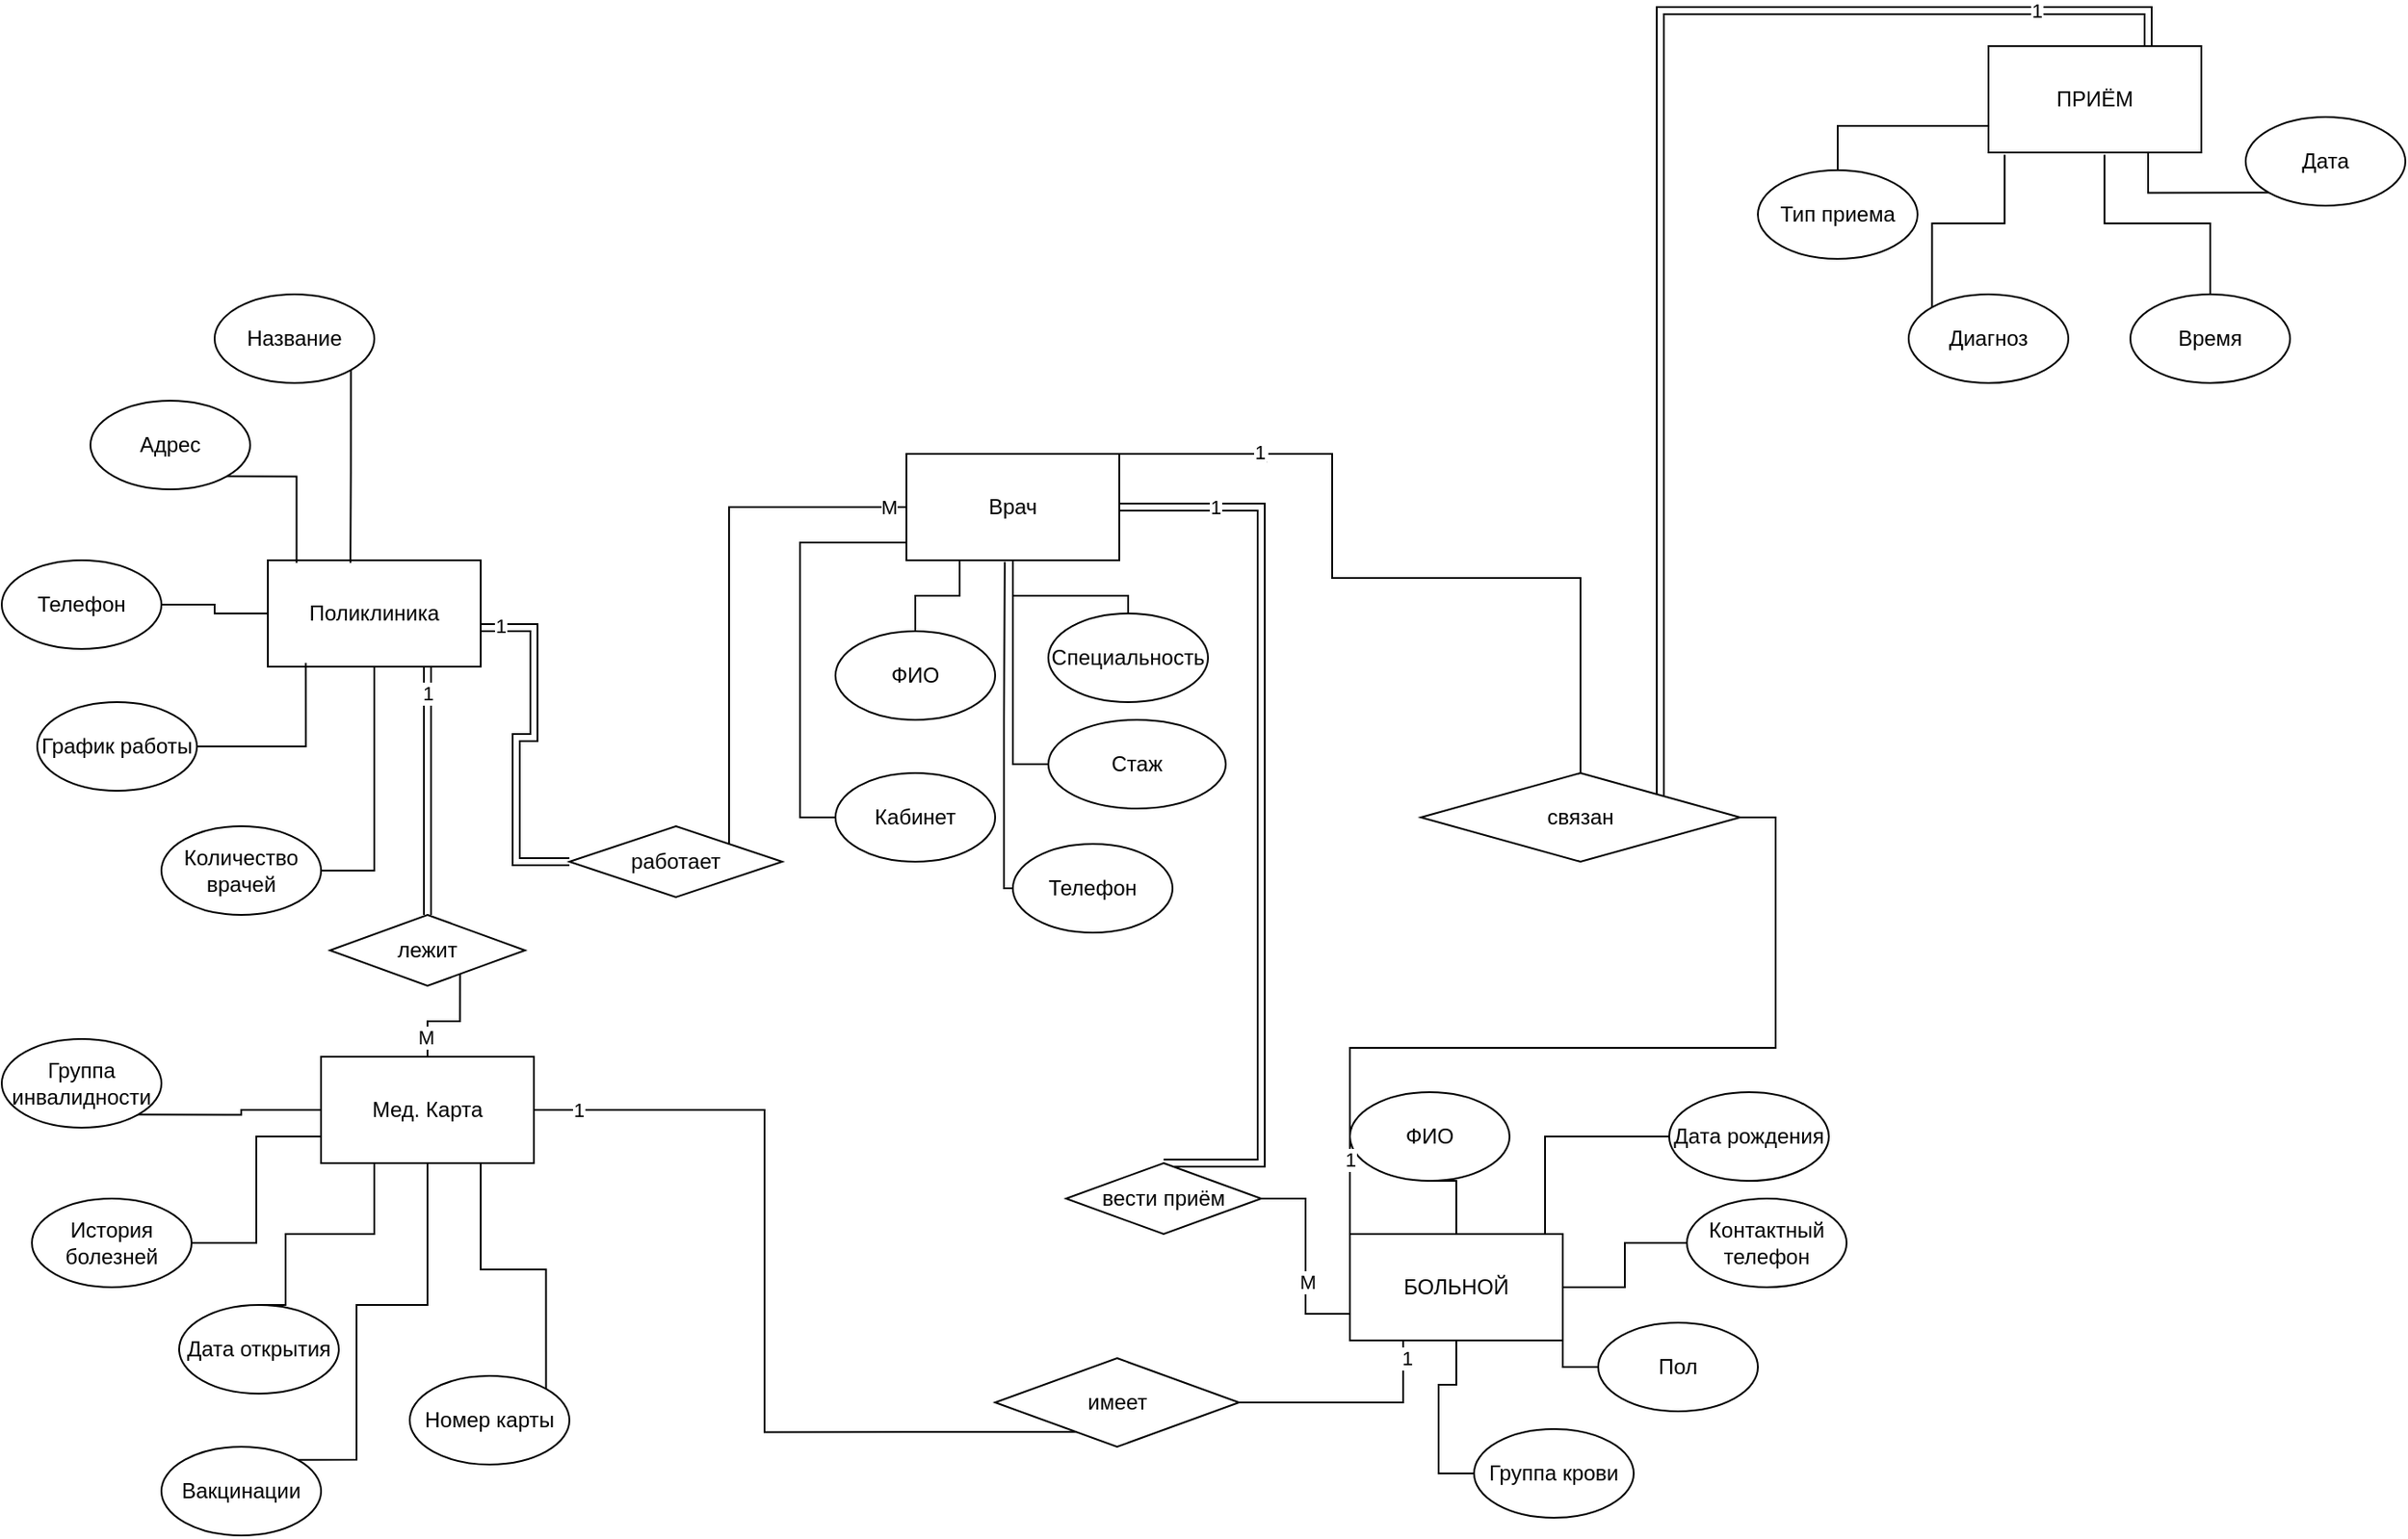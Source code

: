 <mxfile version="26.0.11">
  <diagram name="Страница — 1" id="yeDvz2DQcIgNS0b50975">
    <mxGraphModel dx="2022" dy="1827" grid="1" gridSize="10" guides="1" tooltips="1" connect="1" arrows="1" fold="1" page="1" pageScale="1" pageWidth="827" pageHeight="1169" math="0" shadow="0">
      <root>
        <mxCell id="0" />
        <mxCell id="1" parent="0" />
        <mxCell id="xNZQnrK4Vwn50ycF9UzJ-24" style="edgeStyle=orthogonalEdgeStyle;rounded=0;orthogonalLoop=1;jettySize=auto;html=1;exitX=0.5;exitY=1;exitDx=0;exitDy=0;entryX=0.5;entryY=0;entryDx=0;entryDy=0;endArrow=none;startFill=0;" parent="1" source="xNZQnrK4Vwn50ycF9UzJ-1" target="xNZQnrK4Vwn50ycF9UzJ-9" edge="1">
          <mxGeometry relative="1" as="geometry" />
        </mxCell>
        <mxCell id="xNZQnrK4Vwn50ycF9UzJ-75" style="edgeStyle=orthogonalEdgeStyle;rounded=0;orthogonalLoop=1;jettySize=auto;html=1;exitX=0;exitY=0.5;exitDx=0;exitDy=0;entryX=1;entryY=0.633;entryDx=0;entryDy=0;endArrow=none;startFill=0;shape=link;entryPerimeter=0;" parent="1" source="xNZQnrK4Vwn50ycF9UzJ-78" target="xNZQnrK4Vwn50ycF9UzJ-5" edge="1">
          <mxGeometry relative="1" as="geometry">
            <Array as="points">
              <mxPoint x="-140" y="-130" />
              <mxPoint x="-140" y="-200" />
              <mxPoint x="-130" y="-200" />
              <mxPoint x="-130" y="-262" />
            </Array>
          </mxGeometry>
        </mxCell>
        <mxCell id="xNZQnrK4Vwn50ycF9UzJ-77" value="1" style="edgeLabel;html=1;align=center;verticalAlign=middle;resizable=0;points=[];" parent="xNZQnrK4Vwn50ycF9UzJ-75" vertex="1" connectable="0">
          <mxGeometry x="0.898" y="-1" relative="1" as="geometry">
            <mxPoint as="offset" />
          </mxGeometry>
        </mxCell>
        <mxCell id="xNZQnrK4Vwn50ycF9UzJ-1" value="Врач" style="rounded=0;whiteSpace=wrap;html=1;" parent="1" vertex="1">
          <mxGeometry x="80" y="-360" width="120" height="60" as="geometry" />
        </mxCell>
        <mxCell id="xNZQnrK4Vwn50ycF9UzJ-41" style="edgeStyle=orthogonalEdgeStyle;rounded=0;orthogonalLoop=1;jettySize=auto;html=1;exitX=0.5;exitY=1;exitDx=0;exitDy=0;entryX=0;entryY=0.5;entryDx=0;entryDy=0;endArrow=none;startFill=0;" parent="1" source="xNZQnrK4Vwn50ycF9UzJ-2" target="xNZQnrK4Vwn50ycF9UzJ-40" edge="1">
          <mxGeometry relative="1" as="geometry" />
        </mxCell>
        <mxCell id="WgcuxnAHy-nY8bcKhloH-2" style="edgeStyle=orthogonalEdgeStyle;rounded=0;orthogonalLoop=1;jettySize=auto;html=1;exitX=1;exitY=0.5;exitDx=0;exitDy=0;entryX=0;entryY=0.5;entryDx=0;entryDy=0;endArrow=none;startFill=0;" edge="1" parent="1" source="xNZQnrK4Vwn50ycF9UzJ-2" target="WgcuxnAHy-nY8bcKhloH-1">
          <mxGeometry relative="1" as="geometry" />
        </mxCell>
        <mxCell id="WgcuxnAHy-nY8bcKhloH-12" style="edgeStyle=orthogonalEdgeStyle;rounded=0;orthogonalLoop=1;jettySize=auto;html=1;exitX=0.25;exitY=1;exitDx=0;exitDy=0;entryX=1;entryY=0.5;entryDx=0;entryDy=0;endArrow=none;startFill=0;" edge="1" parent="1" source="WgcuxnAHy-nY8bcKhloH-15" target="xNZQnrK4Vwn50ycF9UzJ-3">
          <mxGeometry relative="1" as="geometry">
            <mxPoint x="-40" y="10" as="targetPoint" />
          </mxGeometry>
        </mxCell>
        <mxCell id="WgcuxnAHy-nY8bcKhloH-14" value="1" style="edgeLabel;html=1;align=center;verticalAlign=middle;resizable=0;points=[];" vertex="1" connectable="0" parent="WgcuxnAHy-nY8bcKhloH-12">
          <mxGeometry x="0.9" relative="1" as="geometry">
            <mxPoint as="offset" />
          </mxGeometry>
        </mxCell>
        <mxCell id="xNZQnrK4Vwn50ycF9UzJ-2" value="БОЛЬНОЙ" style="rounded=0;whiteSpace=wrap;html=1;" parent="1" vertex="1">
          <mxGeometry x="330" y="80" width="120" height="60" as="geometry" />
        </mxCell>
        <mxCell id="xNZQnrK4Vwn50ycF9UzJ-3" value="Мед. Карта" style="rounded=0;whiteSpace=wrap;html=1;" parent="1" vertex="1">
          <mxGeometry x="-250" y="-20" width="120" height="60" as="geometry" />
        </mxCell>
        <mxCell id="xNZQnrK4Vwn50ycF9UzJ-61" style="edgeStyle=orthogonalEdgeStyle;rounded=0;orthogonalLoop=1;jettySize=auto;html=1;exitX=0;exitY=0.75;exitDx=0;exitDy=0;entryX=0.5;entryY=0;entryDx=0;entryDy=0;endArrow=none;startFill=0;" parent="1" source="xNZQnrK4Vwn50ycF9UzJ-4" target="xNZQnrK4Vwn50ycF9UzJ-57" edge="1">
          <mxGeometry relative="1" as="geometry" />
        </mxCell>
        <mxCell id="xNZQnrK4Vwn50ycF9UzJ-87" style="edgeStyle=orthogonalEdgeStyle;rounded=0;orthogonalLoop=1;jettySize=auto;html=1;exitX=0.5;exitY=0;exitDx=0;exitDy=0;endArrow=none;startFill=0;entryX=1;entryY=0;entryDx=0;entryDy=0;" parent="1" source="xNZQnrK4Vwn50ycF9UzJ-88" target="xNZQnrK4Vwn50ycF9UzJ-1" edge="1">
          <mxGeometry relative="1" as="geometry">
            <mxPoint x="320" y="-360" as="targetPoint" />
            <Array as="points">
              <mxPoint x="460" y="-290" />
              <mxPoint x="320" y="-290" />
              <mxPoint x="320" y="-360" />
            </Array>
          </mxGeometry>
        </mxCell>
        <mxCell id="xNZQnrK4Vwn50ycF9UzJ-89" value="1" style="edgeLabel;html=1;align=center;verticalAlign=middle;resizable=0;points=[];" parent="xNZQnrK4Vwn50ycF9UzJ-87" vertex="1" connectable="0">
          <mxGeometry x="0.638" y="1" relative="1" as="geometry">
            <mxPoint as="offset" />
          </mxGeometry>
        </mxCell>
        <mxCell id="xNZQnrK4Vwn50ycF9UzJ-91" value="1" style="edgeLabel;html=1;align=center;verticalAlign=middle;resizable=0;points=[];" parent="xNZQnrK4Vwn50ycF9UzJ-87" vertex="1" connectable="0">
          <mxGeometry x="0.642" y="-1" relative="1" as="geometry">
            <mxPoint as="offset" />
          </mxGeometry>
        </mxCell>
        <mxCell id="xNZQnrK4Vwn50ycF9UzJ-93" style="edgeStyle=orthogonalEdgeStyle;rounded=0;orthogonalLoop=1;jettySize=auto;html=1;exitX=0.75;exitY=0;exitDx=0;exitDy=0;endArrow=none;startFill=0;shape=link;entryX=1;entryY=0;entryDx=0;entryDy=0;" parent="1" source="xNZQnrK4Vwn50ycF9UzJ-4" target="xNZQnrK4Vwn50ycF9UzJ-88" edge="1">
          <mxGeometry relative="1" as="geometry">
            <mxPoint x="560" y="-350" as="targetPoint" />
            <Array as="points">
              <mxPoint x="780" y="-610" />
              <mxPoint x="505" y="-610" />
            </Array>
          </mxGeometry>
        </mxCell>
        <mxCell id="WgcuxnAHy-nY8bcKhloH-11" value="1" style="edgeLabel;html=1;align=center;verticalAlign=middle;resizable=0;points=[];" vertex="1" connectable="0" parent="xNZQnrK4Vwn50ycF9UzJ-93">
          <mxGeometry x="-0.775" relative="1" as="geometry">
            <mxPoint as="offset" />
          </mxGeometry>
        </mxCell>
        <mxCell id="xNZQnrK4Vwn50ycF9UzJ-4" value="ПРИЁМ" style="rounded=0;whiteSpace=wrap;html=1;" parent="1" vertex="1">
          <mxGeometry x="690" y="-590" width="120" height="60" as="geometry" />
        </mxCell>
        <mxCell id="WgcuxnAHy-nY8bcKhloH-19" style="edgeStyle=orthogonalEdgeStyle;rounded=0;orthogonalLoop=1;jettySize=auto;html=1;exitX=0.75;exitY=1;exitDx=0;exitDy=0;entryX=0.5;entryY=0;entryDx=0;entryDy=0;endArrow=none;startFill=0;" edge="1" parent="1" source="WgcuxnAHy-nY8bcKhloH-20" target="xNZQnrK4Vwn50ycF9UzJ-3">
          <mxGeometry relative="1" as="geometry" />
        </mxCell>
        <mxCell id="WgcuxnAHy-nY8bcKhloH-22" value="М" style="edgeLabel;html=1;align=center;verticalAlign=middle;resizable=0;points=[];" vertex="1" connectable="0" parent="WgcuxnAHy-nY8bcKhloH-19">
          <mxGeometry x="0.661" y="-1" relative="1" as="geometry">
            <mxPoint as="offset" />
          </mxGeometry>
        </mxCell>
        <mxCell id="xNZQnrK4Vwn50ycF9UzJ-5" value="Поликлиника" style="rounded=0;whiteSpace=wrap;html=1;" parent="1" vertex="1">
          <mxGeometry x="-280" y="-300" width="120" height="60" as="geometry" />
        </mxCell>
        <mxCell id="xNZQnrK4Vwn50ycF9UzJ-29" style="edgeStyle=orthogonalEdgeStyle;rounded=0;orthogonalLoop=1;jettySize=auto;html=1;exitX=0;exitY=0.5;exitDx=0;exitDy=0;entryX=0;entryY=0.5;entryDx=0;entryDy=0;endArrow=none;startFill=0;" parent="1" source="xNZQnrK4Vwn50ycF9UzJ-7" target="xNZQnrK4Vwn50ycF9UzJ-1" edge="1">
          <mxGeometry relative="1" as="geometry">
            <Array as="points">
              <mxPoint x="20" y="-155" />
              <mxPoint x="20" y="-310" />
              <mxPoint x="80" y="-310" />
            </Array>
          </mxGeometry>
        </mxCell>
        <mxCell id="xNZQnrK4Vwn50ycF9UzJ-7" value="Кабинет" style="ellipse;whiteSpace=wrap;html=1;" parent="1" vertex="1">
          <mxGeometry x="40" y="-180" width="90" height="50" as="geometry" />
        </mxCell>
        <mxCell id="xNZQnrK4Vwn50ycF9UzJ-8" value="Телефон" style="ellipse;whiteSpace=wrap;html=1;" parent="1" vertex="1">
          <mxGeometry x="140" y="-140" width="90" height="50" as="geometry" />
        </mxCell>
        <mxCell id="xNZQnrK4Vwn50ycF9UzJ-9" value="Специальность" style="ellipse;whiteSpace=wrap;html=1;" parent="1" vertex="1">
          <mxGeometry x="160" y="-270" width="90" height="50" as="geometry" />
        </mxCell>
        <mxCell id="xNZQnrK4Vwn50ycF9UzJ-26" style="edgeStyle=orthogonalEdgeStyle;rounded=0;orthogonalLoop=1;jettySize=auto;html=1;exitX=0;exitY=0.5;exitDx=0;exitDy=0;entryX=0.5;entryY=1;entryDx=0;entryDy=0;endArrow=none;startFill=0;" parent="1" source="xNZQnrK4Vwn50ycF9UzJ-11" target="xNZQnrK4Vwn50ycF9UzJ-1" edge="1">
          <mxGeometry relative="1" as="geometry" />
        </mxCell>
        <mxCell id="xNZQnrK4Vwn50ycF9UzJ-11" value="Стаж" style="ellipse;whiteSpace=wrap;html=1;" parent="1" vertex="1">
          <mxGeometry x="160" y="-210" width="100" height="50" as="geometry" />
        </mxCell>
        <mxCell id="xNZQnrK4Vwn50ycF9UzJ-25" style="edgeStyle=orthogonalEdgeStyle;rounded=0;orthogonalLoop=1;jettySize=auto;html=1;exitX=0.5;exitY=0;exitDx=0;exitDy=0;entryX=0.25;entryY=1;entryDx=0;entryDy=0;endArrow=none;startFill=0;" parent="1" source="xNZQnrK4Vwn50ycF9UzJ-12" target="xNZQnrK4Vwn50ycF9UzJ-1" edge="1">
          <mxGeometry relative="1" as="geometry" />
        </mxCell>
        <mxCell id="xNZQnrK4Vwn50ycF9UzJ-12" value="ФИО" style="ellipse;whiteSpace=wrap;html=1;" parent="1" vertex="1">
          <mxGeometry x="40" y="-260" width="90" height="50" as="geometry" />
        </mxCell>
        <mxCell id="xNZQnrK4Vwn50ycF9UzJ-30" style="edgeStyle=orthogonalEdgeStyle;rounded=0;orthogonalLoop=1;jettySize=auto;html=1;exitX=0;exitY=0.5;exitDx=0;exitDy=0;entryX=0.462;entryY=1.014;entryDx=0;entryDy=0;entryPerimeter=0;endArrow=none;startFill=0;" parent="1" source="xNZQnrK4Vwn50ycF9UzJ-8" target="xNZQnrK4Vwn50ycF9UzJ-1" edge="1">
          <mxGeometry relative="1" as="geometry">
            <Array as="points">
              <mxPoint x="135" y="-115" />
              <mxPoint x="135" y="-210" />
            </Array>
          </mxGeometry>
        </mxCell>
        <mxCell id="xNZQnrK4Vwn50ycF9UzJ-32" value="" style="edgeStyle=orthogonalEdgeStyle;rounded=0;orthogonalLoop=1;jettySize=auto;html=1;exitX=1;exitY=0.5;exitDx=0;exitDy=0;entryX=0.5;entryY=0;entryDx=0;entryDy=0;endArrow=none;startFill=0;shape=link;" parent="1" source="xNZQnrK4Vwn50ycF9UzJ-1" target="xNZQnrK4Vwn50ycF9UzJ-31" edge="1">
          <mxGeometry relative="1" as="geometry">
            <mxPoint x="200" y="-330" as="sourcePoint" />
            <mxPoint x="430" y="-270" as="targetPoint" />
            <Array as="points">
              <mxPoint x="280" y="-330" />
              <mxPoint x="280" y="40" />
            </Array>
          </mxGeometry>
        </mxCell>
        <mxCell id="xNZQnrK4Vwn50ycF9UzJ-33" value="1" style="edgeLabel;html=1;align=center;verticalAlign=middle;resizable=0;points=[];" parent="xNZQnrK4Vwn50ycF9UzJ-32" vertex="1" connectable="0">
          <mxGeometry x="-0.851" relative="1" as="geometry">
            <mxPoint x="16" as="offset" />
          </mxGeometry>
        </mxCell>
        <mxCell id="WgcuxnAHy-nY8bcKhloH-9" style="edgeStyle=orthogonalEdgeStyle;rounded=0;orthogonalLoop=1;jettySize=auto;html=1;exitX=1;exitY=0.5;exitDx=0;exitDy=0;entryX=0;entryY=0.75;entryDx=0;entryDy=0;endArrow=none;startFill=0;" edge="1" parent="1" source="xNZQnrK4Vwn50ycF9UzJ-31" target="xNZQnrK4Vwn50ycF9UzJ-2">
          <mxGeometry relative="1" as="geometry" />
        </mxCell>
        <mxCell id="WgcuxnAHy-nY8bcKhloH-10" value="M" style="edgeLabel;html=1;align=center;verticalAlign=middle;resizable=0;points=[];" vertex="1" connectable="0" parent="WgcuxnAHy-nY8bcKhloH-9">
          <mxGeometry x="0.251" y="1" relative="1" as="geometry">
            <mxPoint as="offset" />
          </mxGeometry>
        </mxCell>
        <mxCell id="xNZQnrK4Vwn50ycF9UzJ-31" value="вести приём" style="rhombus;whiteSpace=wrap;html=1;" parent="1" vertex="1">
          <mxGeometry x="170" y="40" width="110" height="40" as="geometry" />
        </mxCell>
        <mxCell id="xNZQnrK4Vwn50ycF9UzJ-45" style="edgeStyle=orthogonalEdgeStyle;rounded=0;orthogonalLoop=1;jettySize=auto;html=1;exitX=0.5;exitY=1;exitDx=0;exitDy=0;entryX=0.5;entryY=0;entryDx=0;entryDy=0;endArrow=none;startFill=0;" parent="1" source="xNZQnrK4Vwn50ycF9UzJ-36" target="xNZQnrK4Vwn50ycF9UzJ-2" edge="1">
          <mxGeometry relative="1" as="geometry" />
        </mxCell>
        <mxCell id="xNZQnrK4Vwn50ycF9UzJ-36" value="ФИО" style="ellipse;whiteSpace=wrap;html=1;" parent="1" vertex="1">
          <mxGeometry x="330" width="90" height="50" as="geometry" />
        </mxCell>
        <mxCell id="xNZQnrK4Vwn50ycF9UzJ-44" style="edgeStyle=orthogonalEdgeStyle;rounded=0;orthogonalLoop=1;jettySize=auto;html=1;exitX=0;exitY=0.5;exitDx=0;exitDy=0;entryX=1;entryY=0;entryDx=0;entryDy=0;endArrow=none;startFill=0;" parent="1" source="xNZQnrK4Vwn50ycF9UzJ-37" target="xNZQnrK4Vwn50ycF9UzJ-2" edge="1">
          <mxGeometry relative="1" as="geometry">
            <Array as="points">
              <mxPoint x="440" y="25" />
              <mxPoint x="440" y="80" />
            </Array>
          </mxGeometry>
        </mxCell>
        <mxCell id="xNZQnrK4Vwn50ycF9UzJ-37" value="Дата рождения" style="ellipse;whiteSpace=wrap;html=1;" parent="1" vertex="1">
          <mxGeometry x="510" width="90" height="50" as="geometry" />
        </mxCell>
        <mxCell id="xNZQnrK4Vwn50ycF9UzJ-42" style="edgeStyle=orthogonalEdgeStyle;rounded=0;orthogonalLoop=1;jettySize=auto;html=1;exitX=0;exitY=0.5;exitDx=0;exitDy=0;entryX=1;entryY=1;entryDx=0;entryDy=0;endArrow=none;startFill=0;" parent="1" source="xNZQnrK4Vwn50ycF9UzJ-39" target="xNZQnrK4Vwn50ycF9UzJ-2" edge="1">
          <mxGeometry relative="1" as="geometry" />
        </mxCell>
        <mxCell id="xNZQnrK4Vwn50ycF9UzJ-39" value="Пол" style="ellipse;whiteSpace=wrap;html=1;" parent="1" vertex="1">
          <mxGeometry x="470" y="130" width="90" height="50" as="geometry" />
        </mxCell>
        <mxCell id="xNZQnrK4Vwn50ycF9UzJ-40" value="Группа крови" style="ellipse;whiteSpace=wrap;html=1;" parent="1" vertex="1">
          <mxGeometry x="400" y="190" width="90" height="50" as="geometry" />
        </mxCell>
        <mxCell id="xNZQnrK4Vwn50ycF9UzJ-46" value="График работы" style="ellipse;whiteSpace=wrap;html=1;" parent="1" vertex="1">
          <mxGeometry x="-410" y="-220" width="90" height="50" as="geometry" />
        </mxCell>
        <mxCell id="xNZQnrK4Vwn50ycF9UzJ-53" style="edgeStyle=orthogonalEdgeStyle;rounded=0;orthogonalLoop=1;jettySize=auto;html=1;exitX=1;exitY=0.5;exitDx=0;exitDy=0;entryX=0;entryY=0.5;entryDx=0;entryDy=0;endArrow=none;startFill=0;" parent="1" source="xNZQnrK4Vwn50ycF9UzJ-47" target="xNZQnrK4Vwn50ycF9UzJ-5" edge="1">
          <mxGeometry relative="1" as="geometry" />
        </mxCell>
        <mxCell id="xNZQnrK4Vwn50ycF9UzJ-47" value="Телефон" style="ellipse;whiteSpace=wrap;html=1;" parent="1" vertex="1">
          <mxGeometry x="-430" y="-300" width="90" height="50" as="geometry" />
        </mxCell>
        <mxCell id="xNZQnrK4Vwn50ycF9UzJ-48" value="Адрес" style="ellipse;whiteSpace=wrap;html=1;" parent="1" vertex="1">
          <mxGeometry x="-380" y="-390" width="90" height="50" as="geometry" />
        </mxCell>
        <mxCell id="xNZQnrK4Vwn50ycF9UzJ-51" style="edgeStyle=orthogonalEdgeStyle;rounded=0;orthogonalLoop=1;jettySize=auto;html=1;exitX=1;exitY=0.5;exitDx=0;exitDy=0;entryX=0.5;entryY=1;entryDx=0;entryDy=0;endArrow=none;startFill=0;" parent="1" source="xNZQnrK4Vwn50ycF9UzJ-49" target="xNZQnrK4Vwn50ycF9UzJ-5" edge="1">
          <mxGeometry relative="1" as="geometry" />
        </mxCell>
        <mxCell id="xNZQnrK4Vwn50ycF9UzJ-49" value="Количество&lt;div&gt;врачей&lt;/div&gt;" style="ellipse;whiteSpace=wrap;html=1;" parent="1" vertex="1">
          <mxGeometry x="-340" y="-150" width="90" height="50" as="geometry" />
        </mxCell>
        <mxCell id="xNZQnrK4Vwn50ycF9UzJ-50" value="Название" style="ellipse;whiteSpace=wrap;html=1;" parent="1" vertex="1">
          <mxGeometry x="-310" y="-450" width="90" height="50" as="geometry" />
        </mxCell>
        <mxCell id="xNZQnrK4Vwn50ycF9UzJ-52" style="edgeStyle=orthogonalEdgeStyle;rounded=0;orthogonalLoop=1;jettySize=auto;html=1;exitX=1;exitY=0.5;exitDx=0;exitDy=0;entryX=0.178;entryY=0.964;entryDx=0;entryDy=0;entryPerimeter=0;endArrow=none;startFill=0;" parent="1" source="xNZQnrK4Vwn50ycF9UzJ-46" target="xNZQnrK4Vwn50ycF9UzJ-5" edge="1">
          <mxGeometry relative="1" as="geometry" />
        </mxCell>
        <mxCell id="xNZQnrK4Vwn50ycF9UzJ-54" style="edgeStyle=orthogonalEdgeStyle;rounded=0;orthogonalLoop=1;jettySize=auto;html=1;exitX=1;exitY=1;exitDx=0;exitDy=0;entryX=0.135;entryY=0.026;entryDx=0;entryDy=0;entryPerimeter=0;endArrow=none;startFill=0;" parent="1" source="xNZQnrK4Vwn50ycF9UzJ-48" target="xNZQnrK4Vwn50ycF9UzJ-5" edge="1">
          <mxGeometry relative="1" as="geometry" />
        </mxCell>
        <mxCell id="xNZQnrK4Vwn50ycF9UzJ-55" style="edgeStyle=orthogonalEdgeStyle;rounded=0;orthogonalLoop=1;jettySize=auto;html=1;exitX=1;exitY=1;exitDx=0;exitDy=0;entryX=0.388;entryY=0.026;entryDx=0;entryDy=0;entryPerimeter=0;endArrow=none;startFill=0;" parent="1" source="xNZQnrK4Vwn50ycF9UzJ-50" target="xNZQnrK4Vwn50ycF9UzJ-5" edge="1">
          <mxGeometry relative="1" as="geometry" />
        </mxCell>
        <mxCell id="xNZQnrK4Vwn50ycF9UzJ-57" value="Тип приема" style="ellipse;whiteSpace=wrap;html=1;" parent="1" vertex="1">
          <mxGeometry x="560" y="-520" width="90" height="50" as="geometry" />
        </mxCell>
        <mxCell id="xNZQnrK4Vwn50ycF9UzJ-65" style="edgeStyle=orthogonalEdgeStyle;rounded=0;orthogonalLoop=1;jettySize=auto;html=1;exitX=0;exitY=1;exitDx=0;exitDy=0;entryX=0.75;entryY=1;entryDx=0;entryDy=0;endArrow=none;startFill=0;" parent="1" source="xNZQnrK4Vwn50ycF9UzJ-58" target="xNZQnrK4Vwn50ycF9UzJ-4" edge="1">
          <mxGeometry relative="1" as="geometry" />
        </mxCell>
        <mxCell id="xNZQnrK4Vwn50ycF9UzJ-58" value="Дата" style="ellipse;whiteSpace=wrap;html=1;" parent="1" vertex="1">
          <mxGeometry x="835" y="-550" width="90" height="50" as="geometry" />
        </mxCell>
        <mxCell id="xNZQnrK4Vwn50ycF9UzJ-59" value="Диагноз" style="ellipse;whiteSpace=wrap;html=1;" parent="1" vertex="1">
          <mxGeometry x="645" y="-450" width="90" height="50" as="geometry" />
        </mxCell>
        <mxCell id="xNZQnrK4Vwn50ycF9UzJ-60" value="Время" style="ellipse;whiteSpace=wrap;html=1;" parent="1" vertex="1">
          <mxGeometry x="770" y="-450" width="90" height="50" as="geometry" />
        </mxCell>
        <mxCell id="xNZQnrK4Vwn50ycF9UzJ-62" style="edgeStyle=orthogonalEdgeStyle;rounded=0;orthogonalLoop=1;jettySize=auto;html=1;exitX=0;exitY=0;exitDx=0;exitDy=0;entryX=0.076;entryY=1.02;entryDx=0;entryDy=0;entryPerimeter=0;endArrow=none;startFill=0;" parent="1" source="xNZQnrK4Vwn50ycF9UzJ-59" target="xNZQnrK4Vwn50ycF9UzJ-4" edge="1">
          <mxGeometry relative="1" as="geometry" />
        </mxCell>
        <mxCell id="xNZQnrK4Vwn50ycF9UzJ-63" style="edgeStyle=orthogonalEdgeStyle;rounded=0;orthogonalLoop=1;jettySize=auto;html=1;exitX=0.5;exitY=0;exitDx=0;exitDy=0;entryX=0.545;entryY=1.02;entryDx=0;entryDy=0;entryPerimeter=0;endArrow=none;startFill=0;" parent="1" source="xNZQnrK4Vwn50ycF9UzJ-60" target="xNZQnrK4Vwn50ycF9UzJ-4" edge="1">
          <mxGeometry relative="1" as="geometry" />
        </mxCell>
        <mxCell id="xNZQnrK4Vwn50ycF9UzJ-72" style="edgeStyle=orthogonalEdgeStyle;rounded=0;orthogonalLoop=1;jettySize=auto;html=1;exitX=1;exitY=0.5;exitDx=0;exitDy=0;entryX=0;entryY=0.75;entryDx=0;entryDy=0;endArrow=none;startFill=0;" parent="1" source="xNZQnrK4Vwn50ycF9UzJ-66" target="xNZQnrK4Vwn50ycF9UzJ-3" edge="1">
          <mxGeometry relative="1" as="geometry" />
        </mxCell>
        <mxCell id="xNZQnrK4Vwn50ycF9UzJ-66" value="История болезней" style="ellipse;whiteSpace=wrap;html=1;" parent="1" vertex="1">
          <mxGeometry x="-413" y="60" width="90" height="50" as="geometry" />
        </mxCell>
        <mxCell id="xNZQnrK4Vwn50ycF9UzJ-74" style="edgeStyle=orthogonalEdgeStyle;rounded=0;orthogonalLoop=1;jettySize=auto;html=1;exitX=1;exitY=0;exitDx=0;exitDy=0;entryX=0.75;entryY=1;entryDx=0;entryDy=0;endArrow=none;startFill=0;" parent="1" source="xNZQnrK4Vwn50ycF9UzJ-67" target="xNZQnrK4Vwn50ycF9UzJ-3" edge="1">
          <mxGeometry relative="1" as="geometry" />
        </mxCell>
        <mxCell id="xNZQnrK4Vwn50ycF9UzJ-67" value="Номер карты" style="ellipse;whiteSpace=wrap;html=1;" parent="1" vertex="1">
          <mxGeometry x="-200" y="160" width="90" height="50" as="geometry" />
        </mxCell>
        <mxCell id="xNZQnrK4Vwn50ycF9UzJ-73" style="edgeStyle=orthogonalEdgeStyle;rounded=0;orthogonalLoop=1;jettySize=auto;html=1;exitX=0.5;exitY=0;exitDx=0;exitDy=0;entryX=0.25;entryY=1;entryDx=0;entryDy=0;endArrow=none;startFill=0;" parent="1" source="xNZQnrK4Vwn50ycF9UzJ-68" target="xNZQnrK4Vwn50ycF9UzJ-3" edge="1">
          <mxGeometry relative="1" as="geometry">
            <Array as="points">
              <mxPoint x="-270" y="120" />
              <mxPoint x="-270" y="80" />
              <mxPoint x="-220" y="80" />
            </Array>
          </mxGeometry>
        </mxCell>
        <mxCell id="xNZQnrK4Vwn50ycF9UzJ-68" value="Дата открытия" style="ellipse;whiteSpace=wrap;html=1;" parent="1" vertex="1">
          <mxGeometry x="-330" y="120" width="90" height="50" as="geometry" />
        </mxCell>
        <mxCell id="xNZQnrK4Vwn50ycF9UzJ-71" style="edgeStyle=orthogonalEdgeStyle;rounded=0;orthogonalLoop=1;jettySize=auto;html=1;exitX=1;exitY=1;exitDx=0;exitDy=0;entryX=0;entryY=0.5;entryDx=0;entryDy=0;endArrow=none;startFill=0;" parent="1" source="xNZQnrK4Vwn50ycF9UzJ-70" target="xNZQnrK4Vwn50ycF9UzJ-3" edge="1">
          <mxGeometry relative="1" as="geometry" />
        </mxCell>
        <mxCell id="xNZQnrK4Vwn50ycF9UzJ-70" value="Группа инвалидности" style="ellipse;whiteSpace=wrap;html=1;" parent="1" vertex="1">
          <mxGeometry x="-430" y="-30" width="90" height="50" as="geometry" />
        </mxCell>
        <mxCell id="xNZQnrK4Vwn50ycF9UzJ-79" value="" style="edgeStyle=orthogonalEdgeStyle;rounded=0;orthogonalLoop=1;jettySize=auto;html=1;exitX=0;exitY=0.5;exitDx=0;exitDy=0;entryX=1;entryY=0;entryDx=0;entryDy=0;endArrow=none;startFill=0;" parent="1" source="xNZQnrK4Vwn50ycF9UzJ-1" target="xNZQnrK4Vwn50ycF9UzJ-78" edge="1">
          <mxGeometry relative="1" as="geometry">
            <mxPoint x="80" y="-330" as="sourcePoint" />
            <mxPoint x="-130" y="-20" as="targetPoint" />
          </mxGeometry>
        </mxCell>
        <mxCell id="xNZQnrK4Vwn50ycF9UzJ-80" value="М" style="edgeLabel;html=1;align=center;verticalAlign=middle;resizable=0;points=[];" parent="xNZQnrK4Vwn50ycF9UzJ-79" vertex="1" connectable="0">
          <mxGeometry x="-0.926" y="3" relative="1" as="geometry">
            <mxPoint y="-3" as="offset" />
          </mxGeometry>
        </mxCell>
        <mxCell id="xNZQnrK4Vwn50ycF9UzJ-78" value="работает" style="rhombus;whiteSpace=wrap;html=1;" parent="1" vertex="1">
          <mxGeometry x="-110" y="-150" width="120" height="40" as="geometry" />
        </mxCell>
        <mxCell id="WgcuxnAHy-nY8bcKhloH-5" value="1" style="edgeStyle=orthogonalEdgeStyle;rounded=0;orthogonalLoop=1;jettySize=auto;html=1;exitX=1;exitY=0.5;exitDx=0;exitDy=0;entryX=0;entryY=0;entryDx=0;entryDy=0;endArrow=none;startFill=0;" edge="1" parent="1" source="xNZQnrK4Vwn50ycF9UzJ-88" target="xNZQnrK4Vwn50ycF9UzJ-2">
          <mxGeometry x="0.83" relative="1" as="geometry">
            <mxPoint as="offset" />
          </mxGeometry>
        </mxCell>
        <mxCell id="WgcuxnAHy-nY8bcKhloH-6" value="&lt;span style=&quot;color: rgba(0, 0, 0, 0); font-family: monospace; font-size: 0px; text-align: start; background-color: rgb(27, 29, 30);&quot;&gt;%3CmxGraphModel%3E%3Croot%3E%3CmxCell%20id%3D%220%22%2F%3E%3CmxCell%20id%3D%221%22%20parent%3D%220%22%2F%3E%3CmxCell%20id%3D%222%22%20value%3D%22N%22%20style%3D%22edgeLabel%3Bhtml%3D1%3Balign%3Dcenter%3BverticalAlign%3Dmiddle%3Bresizable%3D0%3Bpoints%3D%5B%5D%3B%22%20vertex%3D%221%22%20connectable%3D%220%22%20parent%3D%221%22%3E%3CmxGeometry%20x%3D%22231%22%20y%3D%22-291%22%20as%3D%22geometry%22%2F%3E%3C%2FmxCell%3E%3C%2Froot%3E%3C%2FmxGraphModel%3E&lt;/span&gt;" style="edgeLabel;html=1;align=center;verticalAlign=middle;resizable=0;points=[];" vertex="1" connectable="0" parent="WgcuxnAHy-nY8bcKhloH-5">
          <mxGeometry x="0.813" y="2" relative="1" as="geometry">
            <mxPoint as="offset" />
          </mxGeometry>
        </mxCell>
        <mxCell id="xNZQnrK4Vwn50ycF9UzJ-88" value="связан" style="rhombus;whiteSpace=wrap;html=1;" parent="1" vertex="1">
          <mxGeometry x="370" y="-180" width="180" height="50" as="geometry" />
        </mxCell>
        <mxCell id="WgcuxnAHy-nY8bcKhloH-1" value="Контактный телефон" style="ellipse;whiteSpace=wrap;html=1;" vertex="1" parent="1">
          <mxGeometry x="520" y="60" width="90" height="50" as="geometry" />
        </mxCell>
        <mxCell id="WgcuxnAHy-nY8bcKhloH-4" style="edgeStyle=orthogonalEdgeStyle;rounded=0;orthogonalLoop=1;jettySize=auto;html=1;exitX=1;exitY=0;exitDx=0;exitDy=0;entryX=0.5;entryY=1;entryDx=0;entryDy=0;endArrow=none;startFill=0;" edge="1" parent="1" source="WgcuxnAHy-nY8bcKhloH-3" target="xNZQnrK4Vwn50ycF9UzJ-3">
          <mxGeometry relative="1" as="geometry">
            <Array as="points">
              <mxPoint x="-230" y="207" />
              <mxPoint x="-230" y="120" />
              <mxPoint x="-190" y="120" />
            </Array>
          </mxGeometry>
        </mxCell>
        <mxCell id="WgcuxnAHy-nY8bcKhloH-3" value="Вакцинации" style="ellipse;whiteSpace=wrap;html=1;" vertex="1" parent="1">
          <mxGeometry x="-340" y="200" width="90" height="50" as="geometry" />
        </mxCell>
        <mxCell id="WgcuxnAHy-nY8bcKhloH-16" value="" style="edgeStyle=orthogonalEdgeStyle;rounded=0;orthogonalLoop=1;jettySize=auto;html=1;exitX=0.25;exitY=1;exitDx=0;exitDy=0;entryX=1;entryY=0.5;entryDx=0;entryDy=0;endArrow=none;startFill=0;" edge="1" parent="1" source="xNZQnrK4Vwn50ycF9UzJ-2" target="WgcuxnAHy-nY8bcKhloH-15">
          <mxGeometry relative="1" as="geometry">
            <mxPoint x="-130" y="10" as="targetPoint" />
            <mxPoint x="360" y="140" as="sourcePoint" />
          </mxGeometry>
        </mxCell>
        <mxCell id="WgcuxnAHy-nY8bcKhloH-17" value="1" style="edgeLabel;html=1;align=center;verticalAlign=middle;resizable=0;points=[];" vertex="1" connectable="0" parent="WgcuxnAHy-nY8bcKhloH-16">
          <mxGeometry x="-0.847" y="2" relative="1" as="geometry">
            <mxPoint as="offset" />
          </mxGeometry>
        </mxCell>
        <mxCell id="WgcuxnAHy-nY8bcKhloH-15" value="имеет" style="rhombus;whiteSpace=wrap;html=1;" vertex="1" parent="1">
          <mxGeometry x="130" y="150" width="137.5" height="50" as="geometry" />
        </mxCell>
        <mxCell id="WgcuxnAHy-nY8bcKhloH-21" value="" style="edgeStyle=orthogonalEdgeStyle;rounded=0;orthogonalLoop=1;jettySize=auto;html=1;exitX=0.75;exitY=1;exitDx=0;exitDy=0;entryX=0.5;entryY=0;entryDx=0;entryDy=0;shape=link;" edge="1" parent="1" source="xNZQnrK4Vwn50ycF9UzJ-5" target="WgcuxnAHy-nY8bcKhloH-20">
          <mxGeometry relative="1" as="geometry">
            <mxPoint x="-190" y="-240" as="sourcePoint" />
            <mxPoint x="-190" y="-20" as="targetPoint" />
          </mxGeometry>
        </mxCell>
        <mxCell id="WgcuxnAHy-nY8bcKhloH-23" value="1" style="edgeLabel;html=1;align=center;verticalAlign=middle;resizable=0;points=[];" vertex="1" connectable="0" parent="WgcuxnAHy-nY8bcKhloH-21">
          <mxGeometry x="-0.786" relative="1" as="geometry">
            <mxPoint as="offset" />
          </mxGeometry>
        </mxCell>
        <mxCell id="WgcuxnAHy-nY8bcKhloH-20" value="лежит" style="rhombus;whiteSpace=wrap;html=1;" vertex="1" parent="1">
          <mxGeometry x="-245" y="-100" width="110" height="40" as="geometry" />
        </mxCell>
      </root>
    </mxGraphModel>
  </diagram>
</mxfile>
